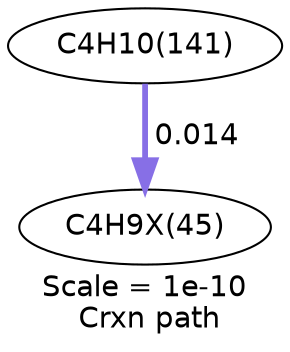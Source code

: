 digraph reaction_paths {
center=1;
s13 -> s45[fontname="Helvetica", style="setlinewidth(2.78)", arrowsize=1.39, color="0.7, 0.514, 0.9"
, label=" 0.014"];
s13 [ fontname="Helvetica", label="C4H10(141)"];
s45 [ fontname="Helvetica", label="C4H9X(45)"];
 label = "Scale = 1e-10\l Crxn path";
 fontname = "Helvetica";
}

